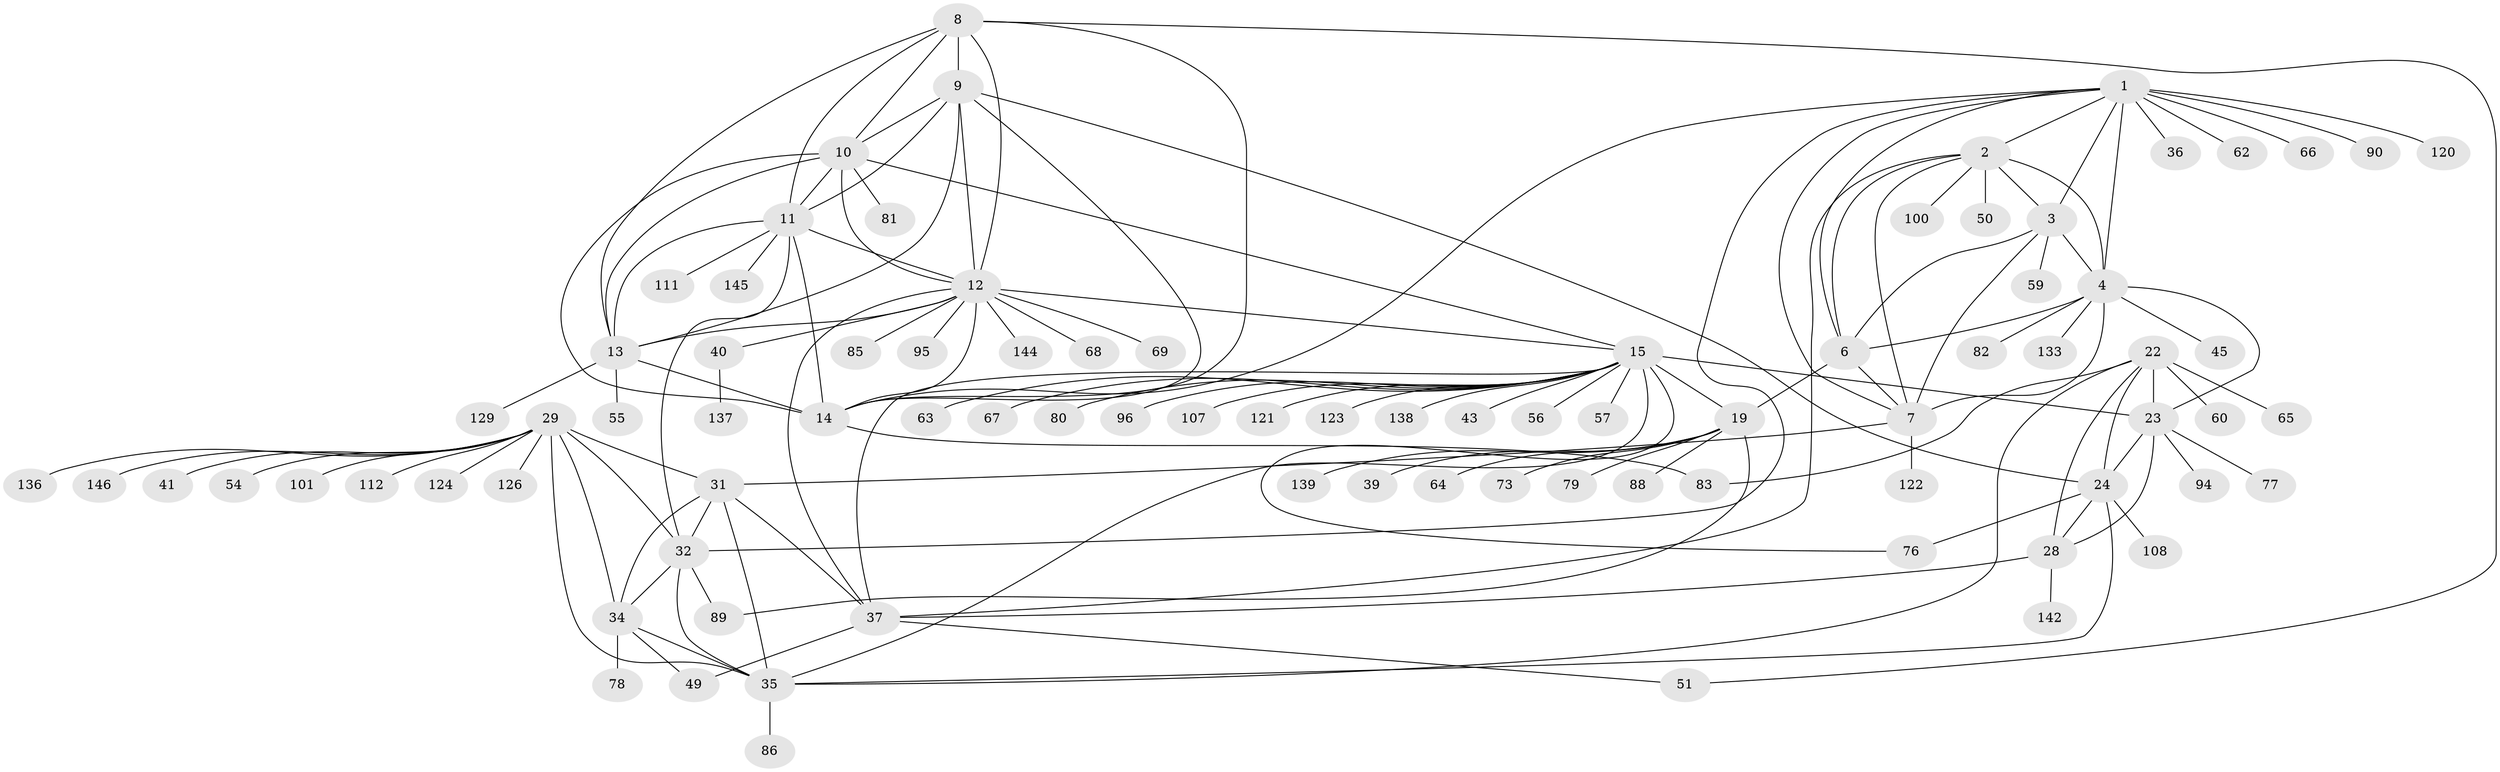 // original degree distribution, {14: 0.02054794520547945, 9: 0.03424657534246575, 7: 0.04794520547945205, 10: 0.03424657534246575, 8: 0.06164383561643835, 12: 0.00684931506849315, 11: 0.0136986301369863, 13: 0.02054794520547945, 1: 0.5821917808219178, 5: 0.00684931506849315, 2: 0.14383561643835616, 3: 0.02054794520547945, 4: 0.00684931506849315}
// Generated by graph-tools (version 1.1) at 2025/19/03/04/25 18:19:27]
// undirected, 87 vertices, 138 edges
graph export_dot {
graph [start="1"]
  node [color=gray90,style=filled];
  1 [super="+75"];
  2;
  3;
  4 [super="+5"];
  6 [super="+128"];
  7;
  8;
  9;
  10 [super="+116"];
  11 [super="+70"];
  12;
  13;
  14;
  15 [super="+16+17+20"];
  19 [super="+21"];
  22 [super="+26+117+143+131+25+71"];
  23;
  24;
  28;
  29 [super="+30"];
  31 [super="+102+33"];
  32 [super="+110"];
  34;
  35 [super="+118+105+58+53"];
  36;
  37 [super="+127+97"];
  39;
  40;
  41;
  43 [super="+46"];
  45;
  49 [super="+99"];
  50;
  51;
  54 [super="+114"];
  55;
  56;
  57;
  59;
  60;
  62;
  63 [super="+135"];
  64 [super="+130+115"];
  65 [super="+106"];
  66;
  67;
  68;
  69 [super="+74"];
  73;
  76;
  77;
  78;
  79;
  80;
  81;
  82;
  83 [super="+109"];
  85;
  86;
  88;
  89 [super="+141"];
  90;
  94;
  95;
  96;
  100;
  101;
  107;
  108;
  111;
  112;
  120;
  121;
  122;
  123;
  124;
  126;
  129;
  133;
  136;
  137;
  138;
  139;
  142;
  144;
  145;
  146;
  1 -- 2;
  1 -- 3;
  1 -- 4 [weight=2];
  1 -- 6;
  1 -- 7;
  1 -- 14;
  1 -- 36;
  1 -- 62;
  1 -- 66;
  1 -- 90;
  1 -- 120;
  1 -- 32;
  2 -- 3;
  2 -- 4 [weight=2];
  2 -- 6;
  2 -- 7;
  2 -- 50;
  2 -- 100;
  2 -- 37;
  3 -- 4 [weight=2];
  3 -- 6;
  3 -- 7;
  3 -- 59;
  4 -- 6 [weight=2];
  4 -- 7 [weight=2];
  4 -- 23;
  4 -- 45;
  4 -- 82;
  4 -- 133;
  6 -- 7;
  6 -- 19;
  7 -- 122;
  7 -- 31;
  8 -- 9;
  8 -- 10;
  8 -- 11;
  8 -- 12;
  8 -- 13;
  8 -- 14;
  8 -- 51;
  9 -- 10;
  9 -- 11;
  9 -- 12;
  9 -- 13;
  9 -- 14;
  9 -- 24;
  10 -- 11;
  10 -- 12;
  10 -- 13;
  10 -- 14;
  10 -- 81;
  10 -- 15;
  11 -- 12;
  11 -- 13;
  11 -- 14;
  11 -- 32;
  11 -- 111;
  11 -- 145;
  12 -- 13;
  12 -- 14;
  12 -- 40;
  12 -- 68;
  12 -- 69;
  12 -- 85;
  12 -- 95;
  12 -- 144;
  12 -- 37;
  12 -- 15;
  13 -- 14;
  13 -- 55;
  13 -- 129;
  14 -- 83;
  15 -- 19 [weight=10];
  15 -- 23;
  15 -- 76;
  15 -- 96;
  15 -- 35;
  15 -- 43;
  15 -- 67;
  15 -- 37;
  15 -- 138;
  15 -- 107;
  15 -- 56;
  15 -- 121;
  15 -- 123;
  15 -- 63;
  15 -- 57;
  15 -- 80;
  19 -- 39;
  19 -- 64;
  19 -- 79;
  19 -- 88;
  19 -- 89;
  19 -- 139;
  19 -- 73;
  22 -- 23 [weight=4];
  22 -- 24 [weight=4];
  22 -- 28 [weight=4];
  22 -- 65;
  22 -- 35;
  22 -- 60;
  22 -- 83;
  23 -- 24;
  23 -- 28;
  23 -- 77;
  23 -- 94;
  24 -- 28;
  24 -- 35;
  24 -- 76;
  24 -- 108;
  28 -- 37;
  28 -- 142;
  29 -- 31 [weight=4];
  29 -- 32 [weight=2];
  29 -- 34 [weight=2];
  29 -- 35 [weight=2];
  29 -- 41;
  29 -- 101;
  29 -- 112;
  29 -- 124;
  29 -- 126;
  29 -- 136;
  29 -- 146;
  29 -- 54;
  31 -- 32 [weight=2];
  31 -- 34 [weight=2];
  31 -- 35 [weight=2];
  31 -- 37;
  32 -- 34;
  32 -- 35;
  32 -- 89;
  34 -- 35;
  34 -- 49;
  34 -- 78;
  35 -- 86;
  37 -- 51;
  37 -- 49;
  40 -- 137;
}
